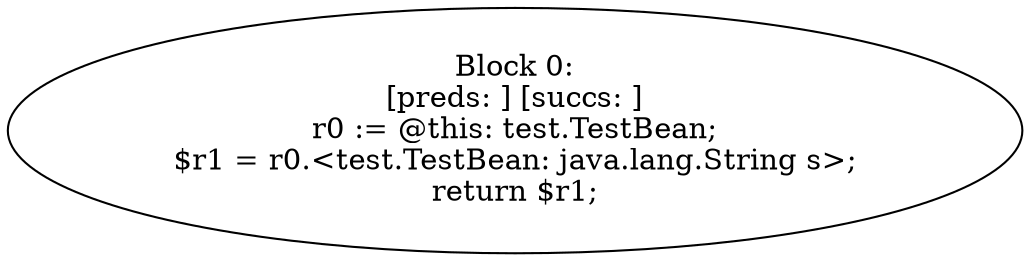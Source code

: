 digraph "unitGraph" {
    "Block 0:
[preds: ] [succs: ]
r0 := @this: test.TestBean;
$r1 = r0.<test.TestBean: java.lang.String s>;
return $r1;
"
}
